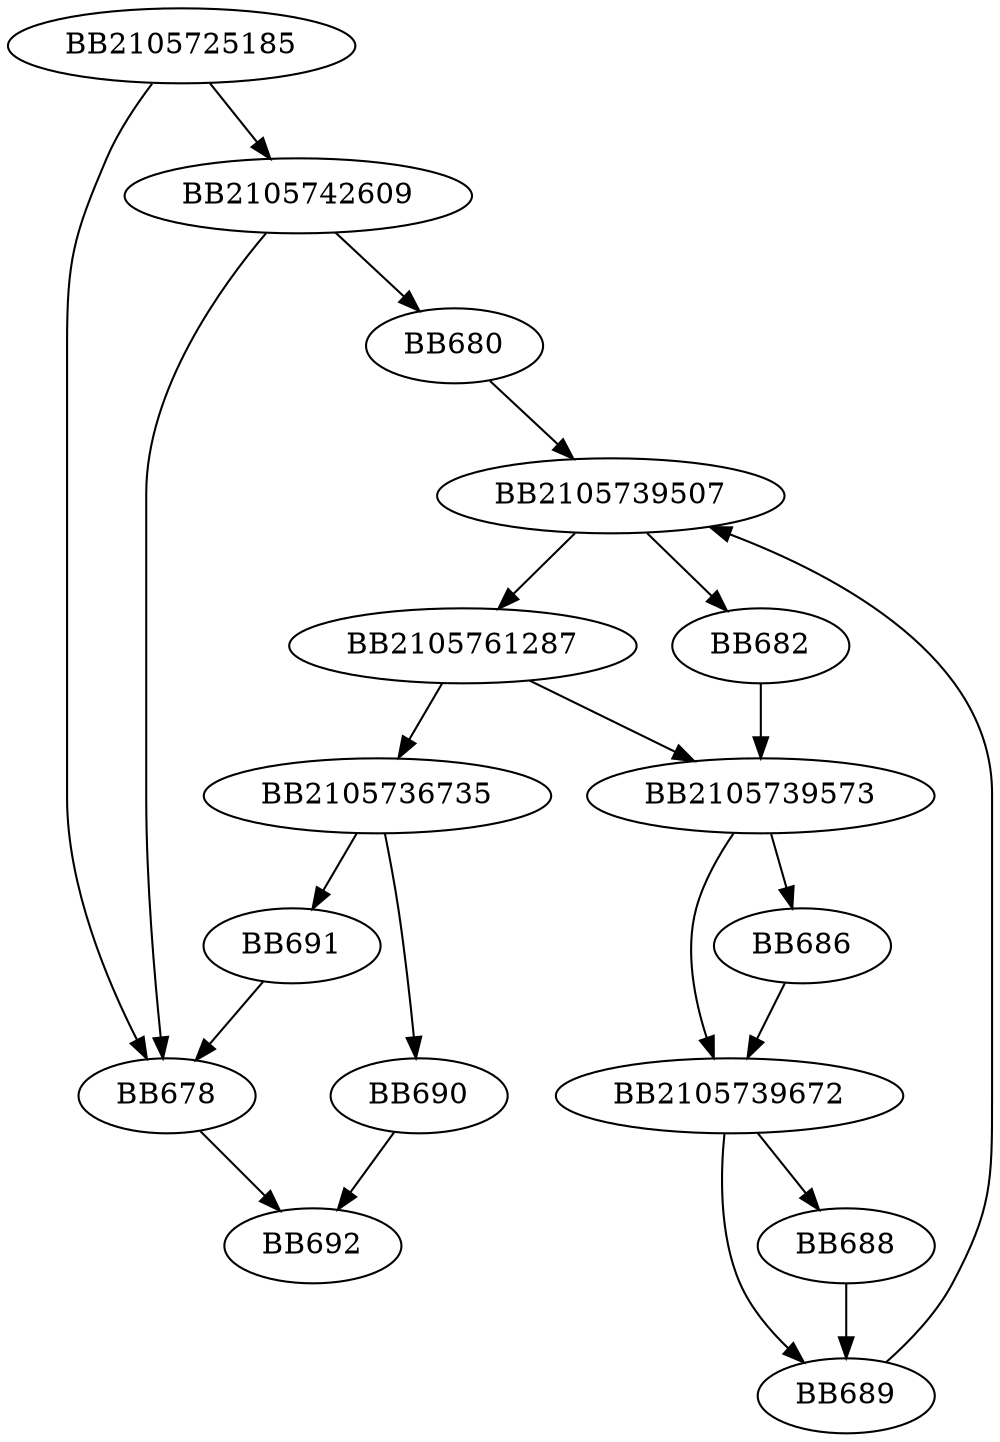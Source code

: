 digraph G{
	BB2105725185->BB678;
	BB2105725185->BB2105742609;
	BB2105742609->BB680;
	BB2105742609->BB678;
	BB680->BB2105739507;
	BB2105739507->BB682;
	BB2105739507->BB2105761287;
	BB2105761287->BB2105736735;
	BB2105761287->BB2105739573;
	BB682->BB2105739573;
	BB2105739573->BB686;
	BB2105739573->BB2105739672;
	BB686->BB2105739672;
	BB2105739672->BB688;
	BB2105739672->BB689;
	BB688->BB689;
	BB689->BB2105739507;
	BB2105736735->BB690;
	BB2105736735->BB691;
	BB690->BB692;
	BB691->BB678;
	BB678->BB692;
}

